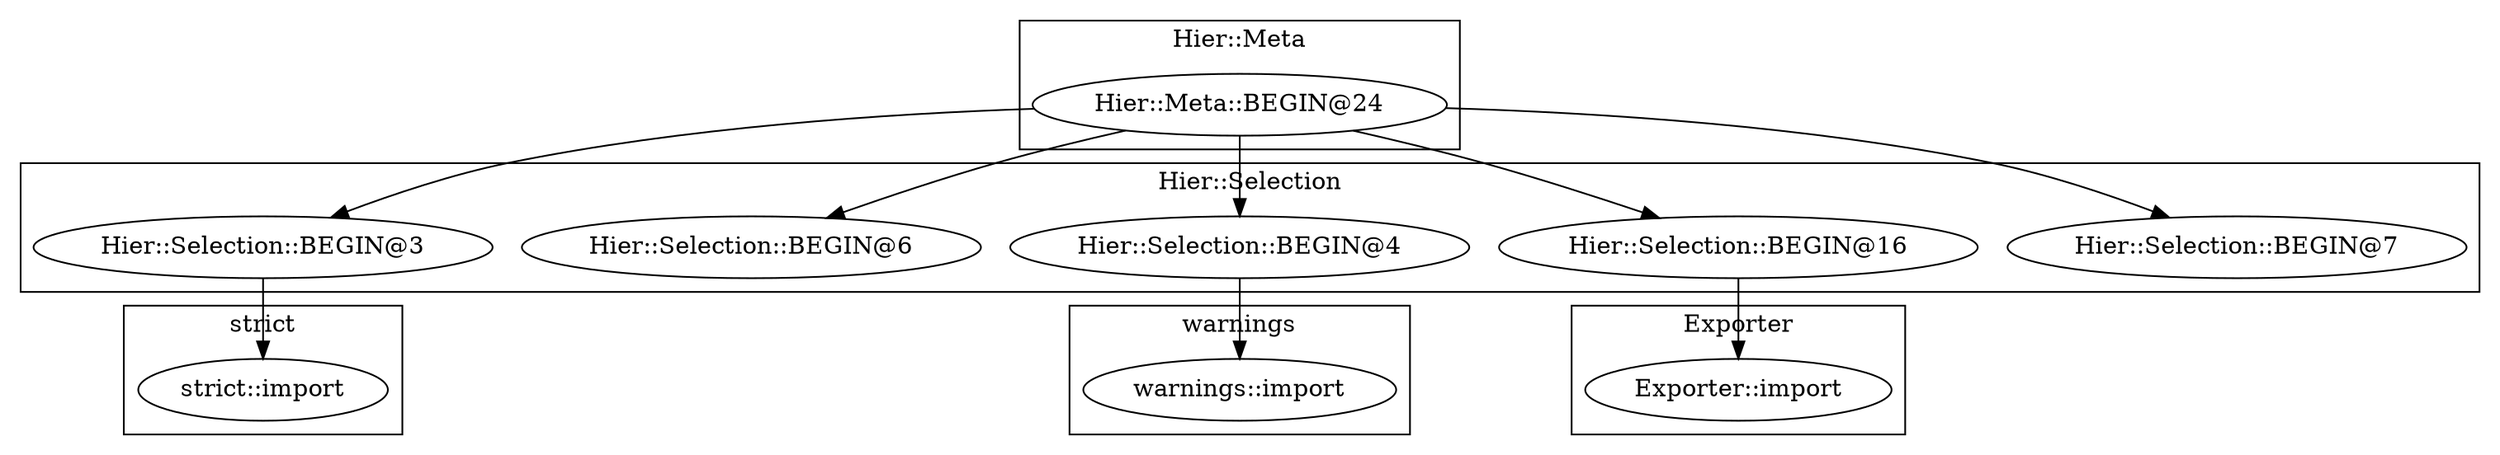 digraph {
graph [overlap=false]
subgraph cluster_warnings {
	label="warnings";
	"warnings::import";
}
subgraph cluster_Hier_Selection {
	label="Hier::Selection";
	"Hier::Selection::BEGIN@7";
	"Hier::Selection::BEGIN@3";
	"Hier::Selection::BEGIN@4";
	"Hier::Selection::BEGIN@6";
	"Hier::Selection::BEGIN@16";
}
subgraph cluster_strict {
	label="strict";
	"strict::import";
}
subgraph cluster_Hier_Meta {
	label="Hier::Meta";
	"Hier::Meta::BEGIN@24";
}
subgraph cluster_Exporter {
	label="Exporter";
	"Exporter::import";
}
"Hier::Selection::BEGIN@16" -> "Exporter::import";
"Hier::Meta::BEGIN@24" -> "Hier::Selection::BEGIN@3";
"Hier::Meta::BEGIN@24" -> "Hier::Selection::BEGIN@4";
"Hier::Meta::BEGIN@24" -> "Hier::Selection::BEGIN@16";
"Hier::Selection::BEGIN@4" -> "warnings::import";
"Hier::Meta::BEGIN@24" -> "Hier::Selection::BEGIN@7";
"Hier::Meta::BEGIN@24" -> "Hier::Selection::BEGIN@6";
"Hier::Selection::BEGIN@3" -> "strict::import";
}
